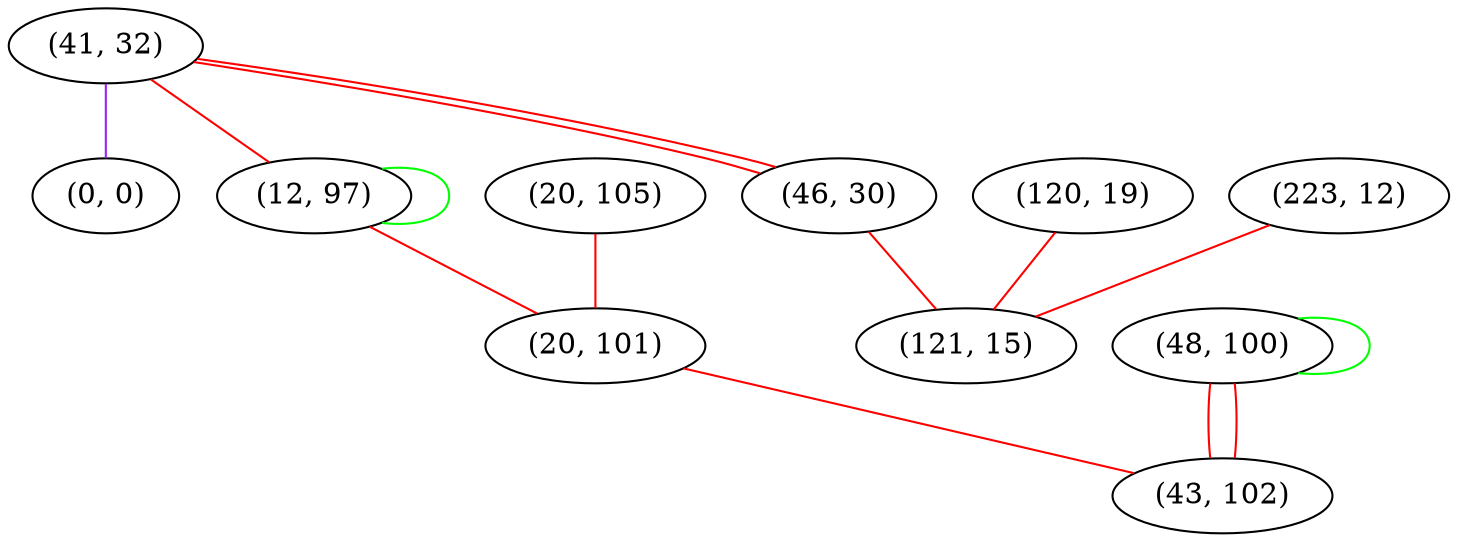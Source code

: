graph "" {
"(41, 32)";
"(0, 0)";
"(12, 97)";
"(48, 100)";
"(46, 30)";
"(120, 19)";
"(223, 12)";
"(20, 105)";
"(121, 15)";
"(20, 101)";
"(43, 102)";
"(41, 32)" -- "(0, 0)"  [color=purple, key=0, weight=4];
"(41, 32)" -- "(12, 97)"  [color=red, key=0, weight=1];
"(41, 32)" -- "(46, 30)"  [color=red, key=0, weight=1];
"(41, 32)" -- "(46, 30)"  [color=red, key=1, weight=1];
"(12, 97)" -- "(20, 101)"  [color=red, key=0, weight=1];
"(12, 97)" -- "(12, 97)"  [color=green, key=0, weight=2];
"(48, 100)" -- "(43, 102)"  [color=red, key=0, weight=1];
"(48, 100)" -- "(43, 102)"  [color=red, key=1, weight=1];
"(48, 100)" -- "(48, 100)"  [color=green, key=0, weight=2];
"(46, 30)" -- "(121, 15)"  [color=red, key=0, weight=1];
"(120, 19)" -- "(121, 15)"  [color=red, key=0, weight=1];
"(223, 12)" -- "(121, 15)"  [color=red, key=0, weight=1];
"(20, 105)" -- "(20, 101)"  [color=red, key=0, weight=1];
"(20, 101)" -- "(43, 102)"  [color=red, key=0, weight=1];
}
